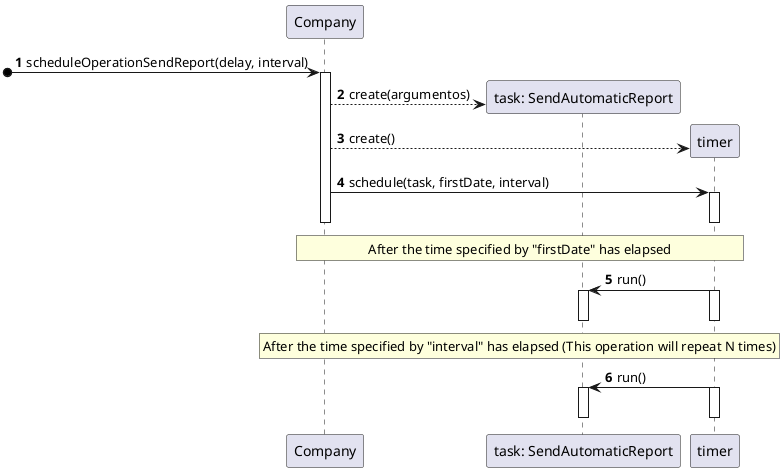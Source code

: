 @startuml
'https://plantuml.com/sequence-diagram

autonumber


participant Company as c
participant "task: SendAutomaticReport"  as t



 [o-> c : scheduleOperationSendReport(delay, interval)

activate c



c --> t** : create(argumentos)



c --> timer** : create()

c -> timer : schedule(task, firstDate, interval)
activate timer

deactivate timer
deactivate c




rnote over c, timer
After the time specified by "firstDate" has elapsed
endrnote

timer -> t : run()

activate timer
activate t

deactivate timer
deactivate t

rnote over c, timer
After the time specified by "interval" has elapsed (This operation will repeat N times)
endrnote

timer -> t : run()

activate timer
activate t

deactivate timer
deactivate t

@enduml